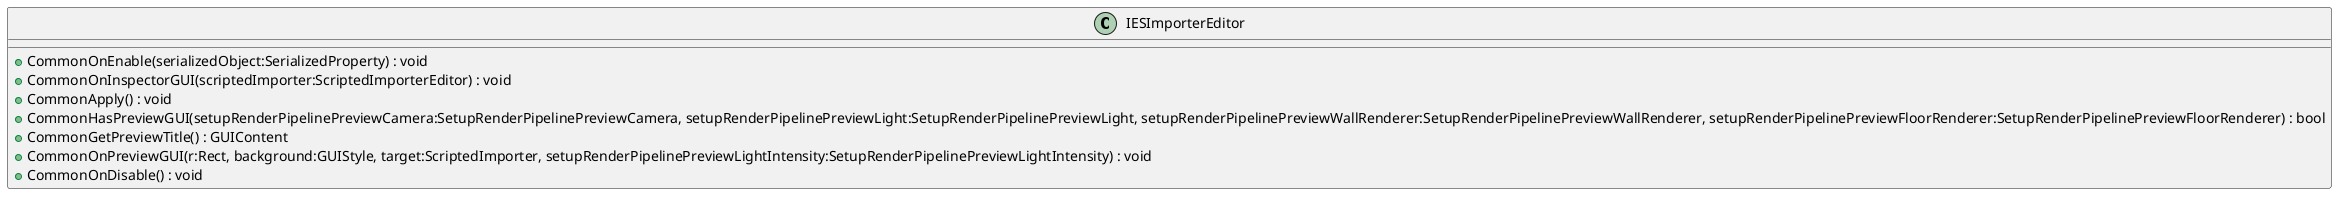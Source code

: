 @startuml
class IESImporterEditor {
    + CommonOnEnable(serializedObject:SerializedProperty) : void
    + CommonOnInspectorGUI(scriptedImporter:ScriptedImporterEditor) : void
    + CommonApply() : void
    + CommonHasPreviewGUI(setupRenderPipelinePreviewCamera:SetupRenderPipelinePreviewCamera, setupRenderPipelinePreviewLight:SetupRenderPipelinePreviewLight, setupRenderPipelinePreviewWallRenderer:SetupRenderPipelinePreviewWallRenderer, setupRenderPipelinePreviewFloorRenderer:SetupRenderPipelinePreviewFloorRenderer) : bool
    + CommonGetPreviewTitle() : GUIContent
    + CommonOnPreviewGUI(r:Rect, background:GUIStyle, target:ScriptedImporter, setupRenderPipelinePreviewLightIntensity:SetupRenderPipelinePreviewLightIntensity) : void
    + CommonOnDisable() : void
}
@enduml

